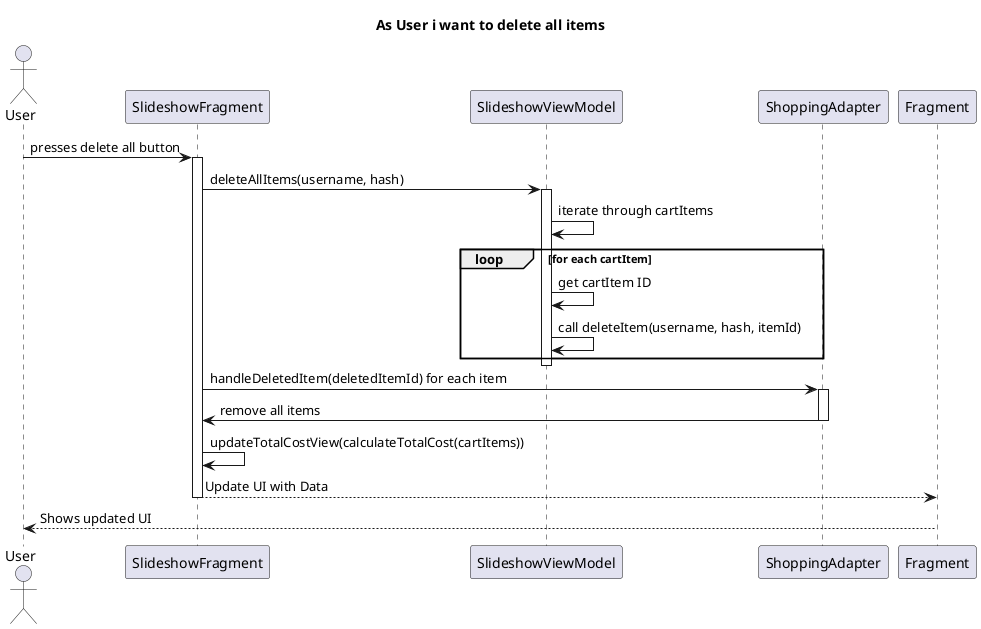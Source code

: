 @startuml
title As User i want to delete all items
actor User as User
participant "SlideshowFragment" as SlideshowFragment
participant "SlideshowViewModel" as SlideshowViewModel
participant "ShoppingAdapter" as ShoppingAdapter



User -> SlideshowFragment: presses delete all button
activate SlideshowFragment

SlideshowFragment -> SlideshowViewModel: deleteAllItems(username, hash)
activate SlideshowViewModel

SlideshowViewModel -> SlideshowViewModel: iterate through cartItems
loop for each cartItem
    SlideshowViewModel -> SlideshowViewModel: get cartItem ID
    SlideshowViewModel -> SlideshowViewModel: call deleteItem(username, hash, itemId)
end loop

deactivate SlideshowViewModel

activate SlideshowFragment
SlideshowFragment -> ShoppingAdapter: handleDeletedItem(deletedItemId) for each item
activate ShoppingAdapter
ShoppingAdapter -> SlideshowFragment: remove all items
deactivate ShoppingAdapter

SlideshowFragment -> SlideshowFragment: updateTotalCostView(calculateTotalCost(cartItems))
SlideshowFragment --> Fragment: Update UI with Data

deactivate SlideshowFragment
Fragment-->User:Shows updated UI
deactivate Fragment
@enduml
